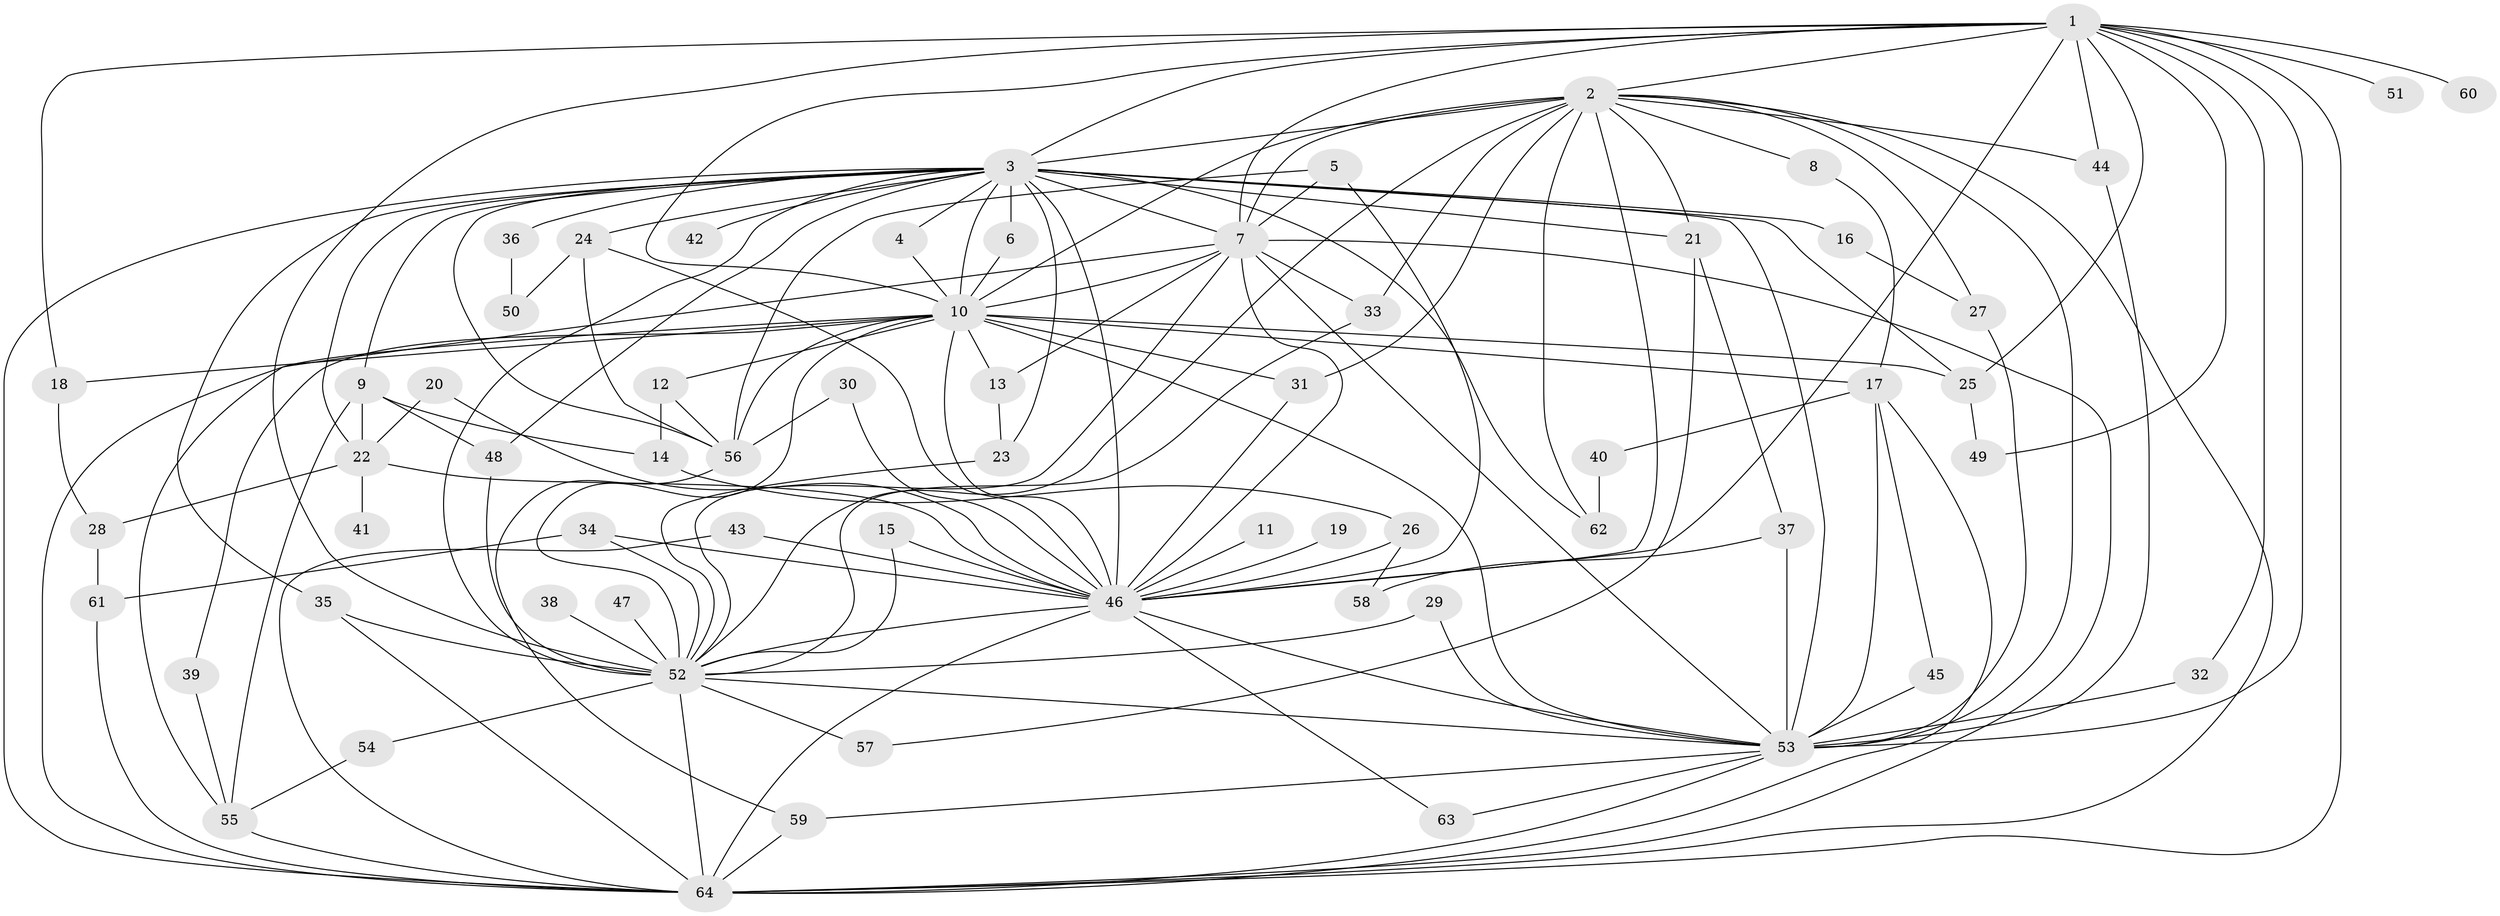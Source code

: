// original degree distribution, {20: 0.011111111111111112, 18: 0.03333333333333333, 16: 0.022222222222222223, 26: 0.011111111111111112, 22: 0.011111111111111112, 21: 0.011111111111111112, 23: 0.011111111111111112, 2: 0.5444444444444444, 3: 0.24444444444444444, 8: 0.011111111111111112, 7: 0.011111111111111112, 6: 0.011111111111111112, 4: 0.03333333333333333, 5: 0.03333333333333333}
// Generated by graph-tools (version 1.1) at 2025/36/03/04/25 23:36:19]
// undirected, 64 vertices, 150 edges
graph export_dot {
  node [color=gray90,style=filled];
  1;
  2;
  3;
  4;
  5;
  6;
  7;
  8;
  9;
  10;
  11;
  12;
  13;
  14;
  15;
  16;
  17;
  18;
  19;
  20;
  21;
  22;
  23;
  24;
  25;
  26;
  27;
  28;
  29;
  30;
  31;
  32;
  33;
  34;
  35;
  36;
  37;
  38;
  39;
  40;
  41;
  42;
  43;
  44;
  45;
  46;
  47;
  48;
  49;
  50;
  51;
  52;
  53;
  54;
  55;
  56;
  57;
  58;
  59;
  60;
  61;
  62;
  63;
  64;
  1 -- 2 [weight=1.0];
  1 -- 3 [weight=2.0];
  1 -- 7 [weight=1.0];
  1 -- 10 [weight=1.0];
  1 -- 18 [weight=1.0];
  1 -- 25 [weight=1.0];
  1 -- 32 [weight=1.0];
  1 -- 44 [weight=1.0];
  1 -- 46 [weight=1.0];
  1 -- 49 [weight=1.0];
  1 -- 51 [weight=1.0];
  1 -- 52 [weight=1.0];
  1 -- 53 [weight=1.0];
  1 -- 60 [weight=1.0];
  1 -- 64 [weight=1.0];
  2 -- 3 [weight=2.0];
  2 -- 7 [weight=1.0];
  2 -- 8 [weight=1.0];
  2 -- 10 [weight=1.0];
  2 -- 21 [weight=1.0];
  2 -- 27 [weight=1.0];
  2 -- 31 [weight=1.0];
  2 -- 33 [weight=1.0];
  2 -- 44 [weight=1.0];
  2 -- 46 [weight=1.0];
  2 -- 52 [weight=1.0];
  2 -- 53 [weight=1.0];
  2 -- 62 [weight=1.0];
  2 -- 64 [weight=1.0];
  3 -- 4 [weight=1.0];
  3 -- 6 [weight=1.0];
  3 -- 7 [weight=2.0];
  3 -- 9 [weight=1.0];
  3 -- 10 [weight=2.0];
  3 -- 16 [weight=2.0];
  3 -- 21 [weight=2.0];
  3 -- 22 [weight=2.0];
  3 -- 23 [weight=1.0];
  3 -- 24 [weight=1.0];
  3 -- 25 [weight=1.0];
  3 -- 35 [weight=1.0];
  3 -- 36 [weight=2.0];
  3 -- 42 [weight=2.0];
  3 -- 46 [weight=2.0];
  3 -- 48 [weight=1.0];
  3 -- 52 [weight=2.0];
  3 -- 53 [weight=2.0];
  3 -- 56 [weight=1.0];
  3 -- 62 [weight=2.0];
  3 -- 64 [weight=2.0];
  4 -- 10 [weight=1.0];
  5 -- 7 [weight=1.0];
  5 -- 46 [weight=1.0];
  5 -- 56 [weight=1.0];
  6 -- 10 [weight=1.0];
  7 -- 10 [weight=3.0];
  7 -- 13 [weight=1.0];
  7 -- 33 [weight=1.0];
  7 -- 46 [weight=1.0];
  7 -- 52 [weight=1.0];
  7 -- 53 [weight=2.0];
  7 -- 55 [weight=1.0];
  7 -- 64 [weight=1.0];
  8 -- 17 [weight=1.0];
  9 -- 14 [weight=1.0];
  9 -- 22 [weight=1.0];
  9 -- 48 [weight=1.0];
  9 -- 55 [weight=1.0];
  10 -- 12 [weight=1.0];
  10 -- 13 [weight=1.0];
  10 -- 17 [weight=1.0];
  10 -- 18 [weight=1.0];
  10 -- 25 [weight=1.0];
  10 -- 31 [weight=1.0];
  10 -- 39 [weight=1.0];
  10 -- 46 [weight=1.0];
  10 -- 52 [weight=1.0];
  10 -- 53 [weight=1.0];
  10 -- 56 [weight=1.0];
  10 -- 64 [weight=1.0];
  11 -- 46 [weight=1.0];
  12 -- 14 [weight=1.0];
  12 -- 56 [weight=1.0];
  13 -- 23 [weight=1.0];
  14 -- 26 [weight=1.0];
  15 -- 46 [weight=1.0];
  15 -- 52 [weight=1.0];
  16 -- 27 [weight=1.0];
  17 -- 40 [weight=1.0];
  17 -- 45 [weight=1.0];
  17 -- 53 [weight=1.0];
  17 -- 64 [weight=1.0];
  18 -- 28 [weight=1.0];
  19 -- 46 [weight=1.0];
  20 -- 22 [weight=1.0];
  20 -- 46 [weight=1.0];
  21 -- 37 [weight=1.0];
  21 -- 57 [weight=1.0];
  22 -- 28 [weight=1.0];
  22 -- 41 [weight=1.0];
  22 -- 46 [weight=1.0];
  23 -- 52 [weight=1.0];
  24 -- 46 [weight=1.0];
  24 -- 50 [weight=1.0];
  24 -- 56 [weight=1.0];
  25 -- 49 [weight=1.0];
  26 -- 46 [weight=1.0];
  26 -- 58 [weight=1.0];
  27 -- 53 [weight=1.0];
  28 -- 61 [weight=1.0];
  29 -- 52 [weight=1.0];
  29 -- 53 [weight=1.0];
  30 -- 46 [weight=1.0];
  30 -- 56 [weight=1.0];
  31 -- 46 [weight=1.0];
  32 -- 53 [weight=1.0];
  33 -- 52 [weight=1.0];
  34 -- 46 [weight=1.0];
  34 -- 52 [weight=1.0];
  34 -- 61 [weight=1.0];
  35 -- 52 [weight=1.0];
  35 -- 64 [weight=1.0];
  36 -- 50 [weight=1.0];
  37 -- 53 [weight=1.0];
  37 -- 58 [weight=1.0];
  38 -- 52 [weight=1.0];
  39 -- 55 [weight=1.0];
  40 -- 62 [weight=1.0];
  43 -- 46 [weight=1.0];
  43 -- 64 [weight=1.0];
  44 -- 53 [weight=1.0];
  45 -- 53 [weight=1.0];
  46 -- 52 [weight=1.0];
  46 -- 53 [weight=1.0];
  46 -- 63 [weight=1.0];
  46 -- 64 [weight=3.0];
  47 -- 52 [weight=1.0];
  48 -- 52 [weight=1.0];
  52 -- 53 [weight=1.0];
  52 -- 54 [weight=1.0];
  52 -- 57 [weight=1.0];
  52 -- 64 [weight=2.0];
  53 -- 59 [weight=1.0];
  53 -- 63 [weight=1.0];
  53 -- 64 [weight=1.0];
  54 -- 55 [weight=1.0];
  55 -- 64 [weight=1.0];
  56 -- 59 [weight=1.0];
  59 -- 64 [weight=1.0];
  61 -- 64 [weight=1.0];
}
